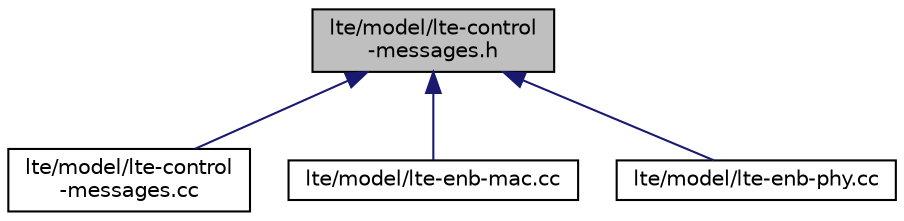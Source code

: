 digraph "lte/model/lte-control-messages.h"
{
  edge [fontname="Helvetica",fontsize="10",labelfontname="Helvetica",labelfontsize="10"];
  node [fontname="Helvetica",fontsize="10",shape=record];
  Node1 [label="lte/model/lte-control\l-messages.h",height=0.2,width=0.4,color="black", fillcolor="grey75", style="filled", fontcolor="black"];
  Node1 -> Node2 [dir="back",color="midnightblue",fontsize="10",style="solid"];
  Node2 [label="lte/model/lte-control\l-messages.cc",height=0.2,width=0.4,color="black", fillcolor="white", style="filled",URL="$d1/d7e/lte-control-messages_8cc.html"];
  Node1 -> Node3 [dir="back",color="midnightblue",fontsize="10",style="solid"];
  Node3 [label="lte/model/lte-enb-mac.cc",height=0.2,width=0.4,color="black", fillcolor="white", style="filled",URL="$d2/dc9/lte-enb-mac_8cc.html"];
  Node1 -> Node4 [dir="back",color="midnightblue",fontsize="10",style="solid"];
  Node4 [label="lte/model/lte-enb-phy.cc",height=0.2,width=0.4,color="black", fillcolor="white", style="filled",URL="$dd/d88/lte-enb-phy_8cc.html"];
}
